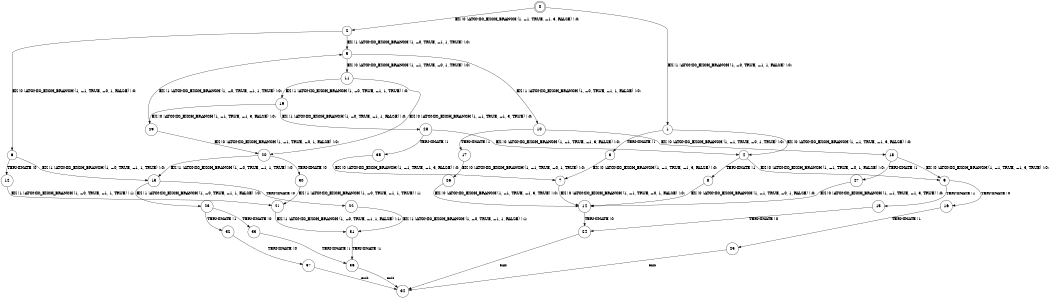 digraph BCG {
size = "7, 10.5";
center = TRUE;
node [shape = circle];
0 [peripheries = 2];
0 -> 1 [label = "EX !1 !ATOMIC_EXCH_BRANCH (1, +0, TRUE, +1, 1, FALSE) !:0:"];
0 -> 2 [label = "EX !0 !ATOMIC_EXCH_BRANCH (1, +1, TRUE, +1, 3, FALSE) !:0:"];
1 -> 3 [label = "TERMINATE !1"];
1 -> 4 [label = "EX !0 !ATOMIC_EXCH_BRANCH (1, +1, TRUE, +1, 3, FALSE) !:0:"];
2 -> 5 [label = "EX !1 !ATOMIC_EXCH_BRANCH (1, +0, TRUE, +1, 1, TRUE) !:0:"];
2 -> 6 [label = "EX !0 !ATOMIC_EXCH_BRANCH (1, +1, TRUE, +0, 1, FALSE) !:0:"];
3 -> 7 [label = "EX !0 !ATOMIC_EXCH_BRANCH (1, +1, TRUE, +1, 3, FALSE) !:0:"];
4 -> 8 [label = "TERMINATE !1"];
4 -> 9 [label = "EX !0 !ATOMIC_EXCH_BRANCH (1, +1, TRUE, +0, 1, FALSE) !:0:"];
5 -> 10 [label = "EX !1 !ATOMIC_EXCH_BRANCH (1, +0, TRUE, +1, 1, FALSE) !:0:"];
5 -> 11 [label = "EX !0 !ATOMIC_EXCH_BRANCH (1, +1, TRUE, +0, 1, TRUE) !:0:"];
6 -> 12 [label = "TERMINATE !0"];
6 -> 13 [label = "EX !1 !ATOMIC_EXCH_BRANCH (1, +0, TRUE, +1, 1, TRUE) !:0:"];
7 -> 14 [label = "EX !0 !ATOMIC_EXCH_BRANCH (1, +1, TRUE, +0, 1, FALSE) !:0:"];
8 -> 14 [label = "EX !0 !ATOMIC_EXCH_BRANCH (1, +1, TRUE, +0, 1, FALSE) !:0:"];
9 -> 15 [label = "TERMINATE !1"];
9 -> 16 [label = "TERMINATE !0"];
10 -> 17 [label = "TERMINATE !1"];
10 -> 18 [label = "EX !0 !ATOMIC_EXCH_BRANCH (1, +1, TRUE, +0, 1, TRUE) !:0:"];
11 -> 19 [label = "EX !1 !ATOMIC_EXCH_BRANCH (1, +0, TRUE, +1, 1, TRUE) !:0:"];
11 -> 20 [label = "EX !0 !ATOMIC_EXCH_BRANCH (1, +1, TRUE, +1, 3, TRUE) !:0:"];
12 -> 21 [label = "EX !1 !ATOMIC_EXCH_BRANCH (1, +0, TRUE, +1, 1, TRUE) !:1:"];
13 -> 22 [label = "TERMINATE !0"];
13 -> 23 [label = "EX !1 !ATOMIC_EXCH_BRANCH (1, +0, TRUE, +1, 1, FALSE) !:0:"];
14 -> 24 [label = "TERMINATE !0"];
15 -> 24 [label = "TERMINATE !0"];
16 -> 25 [label = "TERMINATE !1"];
17 -> 26 [label = "EX !0 !ATOMIC_EXCH_BRANCH (1, +1, TRUE, +0, 1, TRUE) !:0:"];
18 -> 27 [label = "TERMINATE !1"];
18 -> 9 [label = "EX !0 !ATOMIC_EXCH_BRANCH (1, +1, TRUE, +1, 3, TRUE) !:0:"];
19 -> 28 [label = "EX !1 !ATOMIC_EXCH_BRANCH (1, +0, TRUE, +1, 1, FALSE) !:0:"];
19 -> 29 [label = "EX !0 !ATOMIC_EXCH_BRANCH (1, +1, TRUE, +1, 3, FALSE) !:0:"];
20 -> 30 [label = "TERMINATE !0"];
20 -> 13 [label = "EX !1 !ATOMIC_EXCH_BRANCH (1, +0, TRUE, +1, 1, TRUE) !:0:"];
21 -> 31 [label = "EX !1 !ATOMIC_EXCH_BRANCH (1, +0, TRUE, +1, 1, FALSE) !:1:"];
22 -> 31 [label = "EX !1 !ATOMIC_EXCH_BRANCH (1, +0, TRUE, +1, 1, FALSE) !:1:"];
23 -> 32 [label = "TERMINATE !1"];
23 -> 33 [label = "TERMINATE !0"];
24 -> 34 [label = "exit"];
25 -> 34 [label = "exit"];
26 -> 14 [label = "EX !0 !ATOMIC_EXCH_BRANCH (1, +1, TRUE, +1, 3, TRUE) !:0:"];
27 -> 14 [label = "EX !0 !ATOMIC_EXCH_BRANCH (1, +1, TRUE, +1, 3, TRUE) !:0:"];
28 -> 35 [label = "TERMINATE !1"];
28 -> 4 [label = "EX !0 !ATOMIC_EXCH_BRANCH (1, +1, TRUE, +1, 3, FALSE) !:0:"];
29 -> 5 [label = "EX !1 !ATOMIC_EXCH_BRANCH (1, +0, TRUE, +1, 1, TRUE) !:0:"];
29 -> 20 [label = "EX !0 !ATOMIC_EXCH_BRANCH (1, +1, TRUE, +0, 1, FALSE) !:0:"];
30 -> 21 [label = "EX !1 !ATOMIC_EXCH_BRANCH (1, +0, TRUE, +1, 1, TRUE) !:1:"];
31 -> 36 [label = "TERMINATE !1"];
32 -> 37 [label = "TERMINATE !0"];
33 -> 36 [label = "TERMINATE !1"];
35 -> 7 [label = "EX !0 !ATOMIC_EXCH_BRANCH (1, +1, TRUE, +1, 3, FALSE) !:0:"];
36 -> 34 [label = "exit"];
37 -> 34 [label = "exit"];
}

